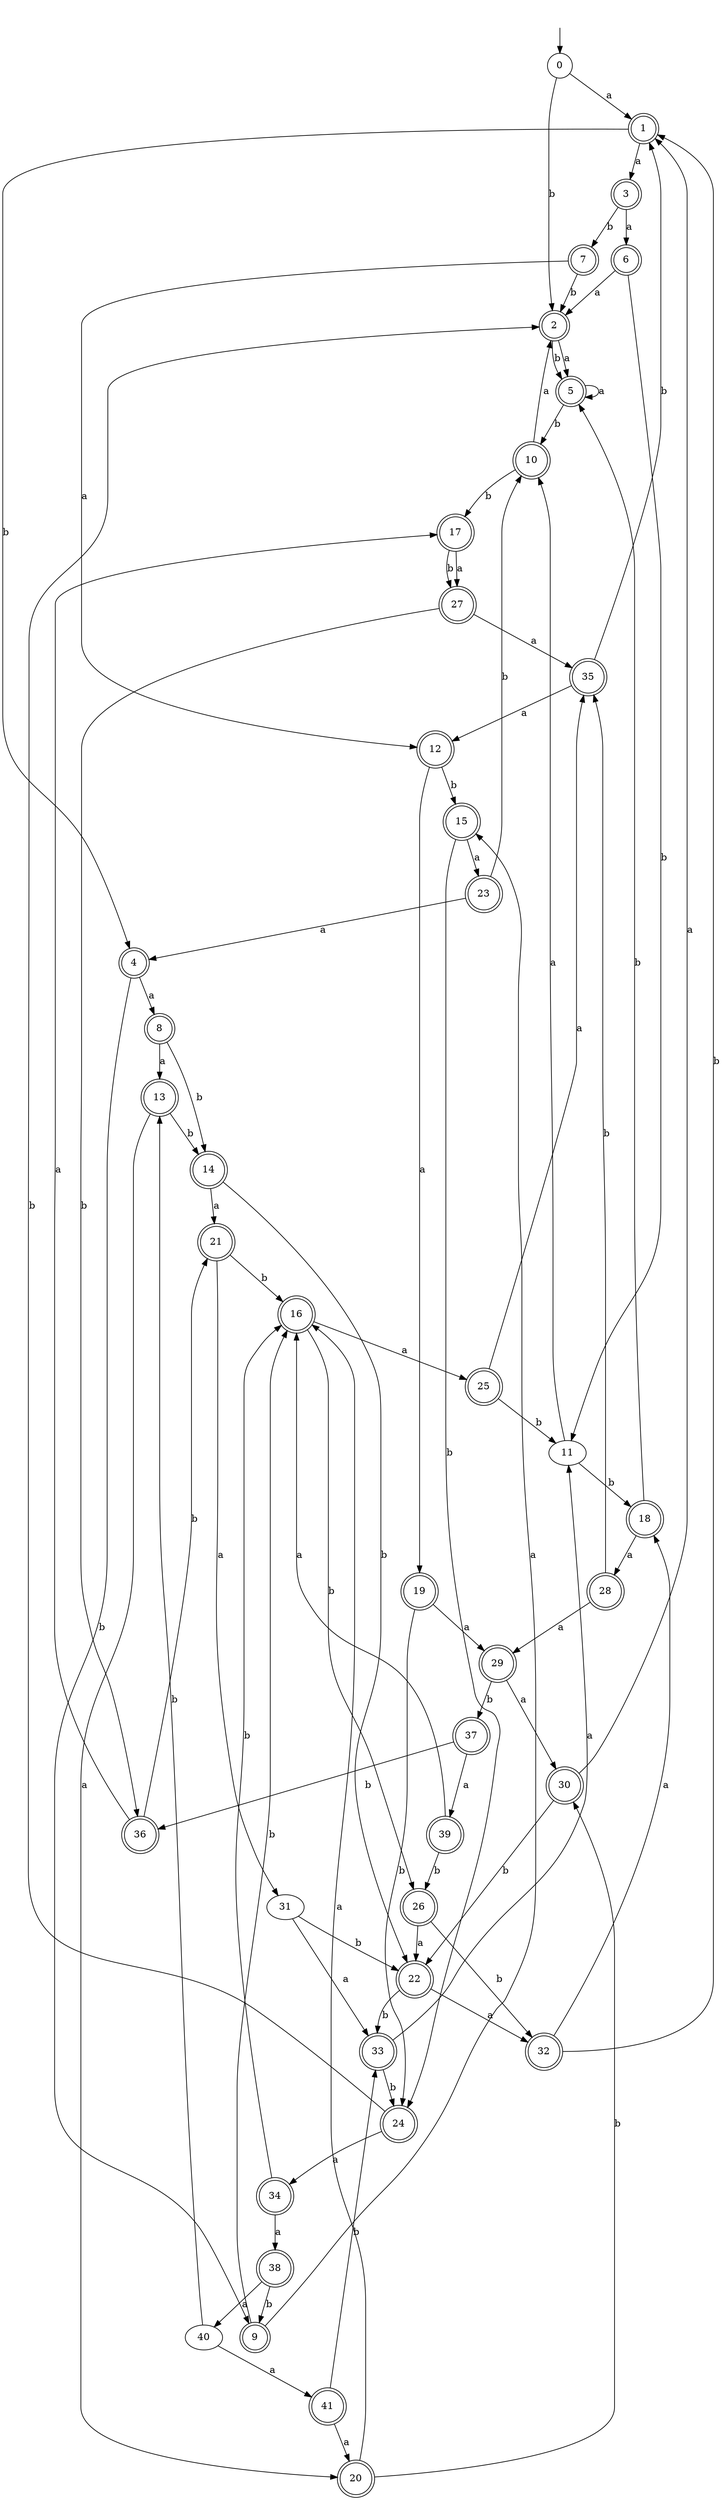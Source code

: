 digraph RandomDFA {
  __start0 [label="", shape=none];
  __start0 -> 0 [label=""];
  0 [shape=circle]
  0 -> 1 [label="a"]
  0 -> 2 [label="b"]
  1 [shape=doublecircle]
  1 -> 3 [label="a"]
  1 -> 4 [label="b"]
  2 [shape=doublecircle]
  2 -> 5 [label="a"]
  2 -> 5 [label="b"]
  3 [shape=doublecircle]
  3 -> 6 [label="a"]
  3 -> 7 [label="b"]
  4 [shape=doublecircle]
  4 -> 8 [label="a"]
  4 -> 9 [label="b"]
  5 [shape=doublecircle]
  5 -> 5 [label="a"]
  5 -> 10 [label="b"]
  6 [shape=doublecircle]
  6 -> 2 [label="a"]
  6 -> 11 [label="b"]
  7 [shape=doublecircle]
  7 -> 12 [label="a"]
  7 -> 2 [label="b"]
  8 [shape=doublecircle]
  8 -> 13 [label="a"]
  8 -> 14 [label="b"]
  9 [shape=doublecircle]
  9 -> 15 [label="a"]
  9 -> 16 [label="b"]
  10 [shape=doublecircle]
  10 -> 2 [label="a"]
  10 -> 17 [label="b"]
  11
  11 -> 10 [label="a"]
  11 -> 18 [label="b"]
  12 [shape=doublecircle]
  12 -> 19 [label="a"]
  12 -> 15 [label="b"]
  13 [shape=doublecircle]
  13 -> 20 [label="a"]
  13 -> 14 [label="b"]
  14 [shape=doublecircle]
  14 -> 21 [label="a"]
  14 -> 22 [label="b"]
  15 [shape=doublecircle]
  15 -> 23 [label="a"]
  15 -> 24 [label="b"]
  16 [shape=doublecircle]
  16 -> 25 [label="a"]
  16 -> 26 [label="b"]
  17 [shape=doublecircle]
  17 -> 27 [label="a"]
  17 -> 27 [label="b"]
  18 [shape=doublecircle]
  18 -> 28 [label="a"]
  18 -> 5 [label="b"]
  19 [shape=doublecircle]
  19 -> 29 [label="a"]
  19 -> 24 [label="b"]
  20 [shape=doublecircle]
  20 -> 16 [label="a"]
  20 -> 30 [label="b"]
  21 [shape=doublecircle]
  21 -> 31 [label="a"]
  21 -> 16 [label="b"]
  22 [shape=doublecircle]
  22 -> 32 [label="a"]
  22 -> 33 [label="b"]
  23 [shape=doublecircle]
  23 -> 4 [label="a"]
  23 -> 10 [label="b"]
  24 [shape=doublecircle]
  24 -> 34 [label="a"]
  24 -> 2 [label="b"]
  25 [shape=doublecircle]
  25 -> 35 [label="a"]
  25 -> 11 [label="b"]
  26 [shape=doublecircle]
  26 -> 22 [label="a"]
  26 -> 32 [label="b"]
  27 [shape=doublecircle]
  27 -> 35 [label="a"]
  27 -> 36 [label="b"]
  28 [shape=doublecircle]
  28 -> 29 [label="a"]
  28 -> 35 [label="b"]
  29 [shape=doublecircle]
  29 -> 30 [label="a"]
  29 -> 37 [label="b"]
  30 [shape=doublecircle]
  30 -> 1 [label="a"]
  30 -> 22 [label="b"]
  31
  31 -> 33 [label="a"]
  31 -> 22 [label="b"]
  32 [shape=doublecircle]
  32 -> 18 [label="a"]
  32 -> 1 [label="b"]
  33 [shape=doublecircle]
  33 -> 11 [label="a"]
  33 -> 24 [label="b"]
  34 [shape=doublecircle]
  34 -> 38 [label="a"]
  34 -> 16 [label="b"]
  35 [shape=doublecircle]
  35 -> 12 [label="a"]
  35 -> 1 [label="b"]
  36 [shape=doublecircle]
  36 -> 17 [label="a"]
  36 -> 21 [label="b"]
  37 [shape=doublecircle]
  37 -> 39 [label="a"]
  37 -> 36 [label="b"]
  38 [shape=doublecircle]
  38 -> 40 [label="a"]
  38 -> 9 [label="b"]
  39 [shape=doublecircle]
  39 -> 16 [label="a"]
  39 -> 26 [label="b"]
  40
  40 -> 41 [label="a"]
  40 -> 13 [label="b"]
  41 [shape=doublecircle]
  41 -> 20 [label="a"]
  41 -> 33 [label="b"]
}
